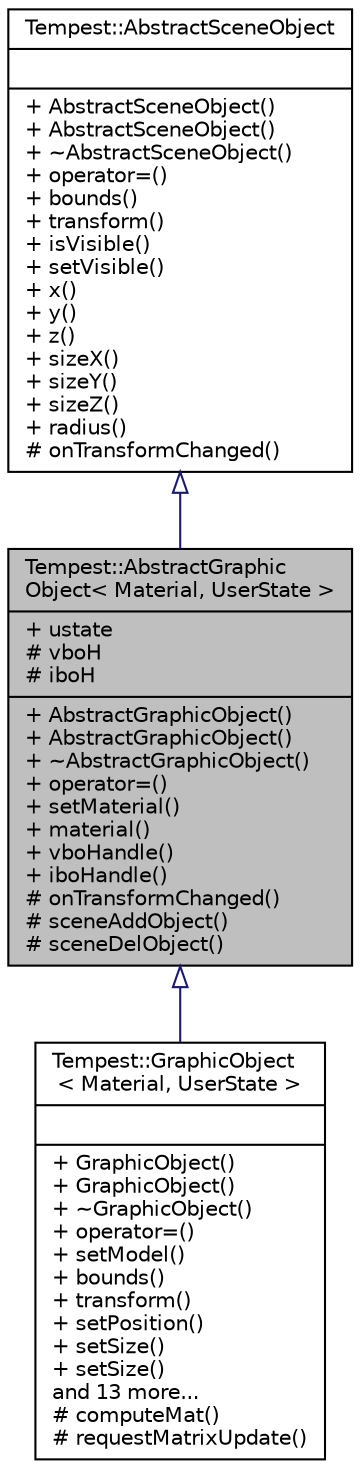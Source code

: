 digraph "Tempest::AbstractGraphicObject&lt; Material, UserState &gt;"
{
  edge [fontname="Helvetica",fontsize="10",labelfontname="Helvetica",labelfontsize="10"];
  node [fontname="Helvetica",fontsize="10",shape=record];
  Node0 [label="{Tempest::AbstractGraphic\lObject\< Material, UserState \>\n|+ ustate\l# vboH\l# iboH\l|+ AbstractGraphicObject()\l+ AbstractGraphicObject()\l+ ~AbstractGraphicObject()\l+ operator=()\l+ setMaterial()\l+ material()\l+ vboHandle()\l+ iboHandle()\l# onTransformChanged()\l# sceneAddObject()\l# sceneDelObject()\l}",height=0.2,width=0.4,color="black", fillcolor="grey75", style="filled", fontcolor="black"];
  Node1 -> Node0 [dir="back",color="midnightblue",fontsize="10",style="solid",arrowtail="onormal",fontname="Helvetica"];
  Node1 [label="{Tempest::AbstractSceneObject\n||+ AbstractSceneObject()\l+ AbstractSceneObject()\l+ ~AbstractSceneObject()\l+ operator=()\l+ bounds()\l+ transform()\l+ isVisible()\l+ setVisible()\l+ x()\l+ y()\l+ z()\l+ sizeX()\l+ sizeY()\l+ sizeZ()\l+ radius()\l# onTransformChanged()\l}",height=0.2,width=0.4,color="black", fillcolor="white", style="filled",URL="$class_tempest_1_1_abstract_scene_object.html"];
  Node0 -> Node2 [dir="back",color="midnightblue",fontsize="10",style="solid",arrowtail="onormal",fontname="Helvetica"];
  Node2 [label="{Tempest::GraphicObject\l\< Material, UserState \>\n||+ GraphicObject()\l+ GraphicObject()\l+ ~GraphicObject()\l+ operator=()\l+ setModel()\l+ bounds()\l+ transform()\l+ setPosition()\l+ setSize()\l+ setSize()\land 13 more...\l# computeMat()\l# requestMatrixUpdate()\l}",height=0.2,width=0.4,color="black", fillcolor="white", style="filled",URL="$class_tempest_1_1_graphic_object.html"];
}
